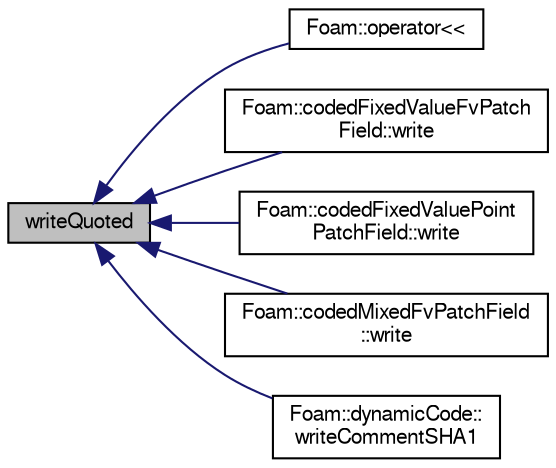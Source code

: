 digraph "writeQuoted"
{
  bgcolor="transparent";
  edge [fontname="FreeSans",fontsize="10",labelfontname="FreeSans",labelfontsize="10"];
  node [fontname="FreeSans",fontsize="10",shape=record];
  rankdir="LR";
  Node1 [label="writeQuoted",height=0.2,width=0.4,color="black", fillcolor="grey75", style="filled" fontcolor="black"];
  Node1 -> Node2 [dir="back",color="midnightblue",fontsize="10",style="solid",fontname="FreeSans"];
  Node2 [label="Foam::operator\<\<",height=0.2,width=0.4,color="black",URL="$a10237.html#aa6ea262bace7be173157d71554bc0ef3"];
  Node1 -> Node3 [dir="back",color="midnightblue",fontsize="10",style="solid",fontname="FreeSans"];
  Node3 [label="Foam::codedFixedValueFvPatch\lField::write",height=0.2,width=0.4,color="black",URL="$a00292.html#a0941061ad5a26be83b4107d05750ace6",tooltip="Write. "];
  Node1 -> Node4 [dir="back",color="midnightblue",fontsize="10",style="solid",fontname="FreeSans"];
  Node4 [label="Foam::codedFixedValuePoint\lPatchField::write",height=0.2,width=0.4,color="black",URL="$a00293.html#a0941061ad5a26be83b4107d05750ace6",tooltip="Write. "];
  Node1 -> Node5 [dir="back",color="midnightblue",fontsize="10",style="solid",fontname="FreeSans"];
  Node5 [label="Foam::codedMixedFvPatchField\l::write",height=0.2,width=0.4,color="black",URL="$a00295.html#a0941061ad5a26be83b4107d05750ace6",tooltip="Write. "];
  Node1 -> Node6 [dir="back",color="midnightblue",fontsize="10",style="solid",fontname="FreeSans"];
  Node6 [label="Foam::dynamicCode::\lwriteCommentSHA1",height=0.2,width=0.4,color="black",URL="$a00573.html#ae89eae7682c12a06b6105531bdb09f15",tooltip="Write SHA1 value as C-comment. "];
}
